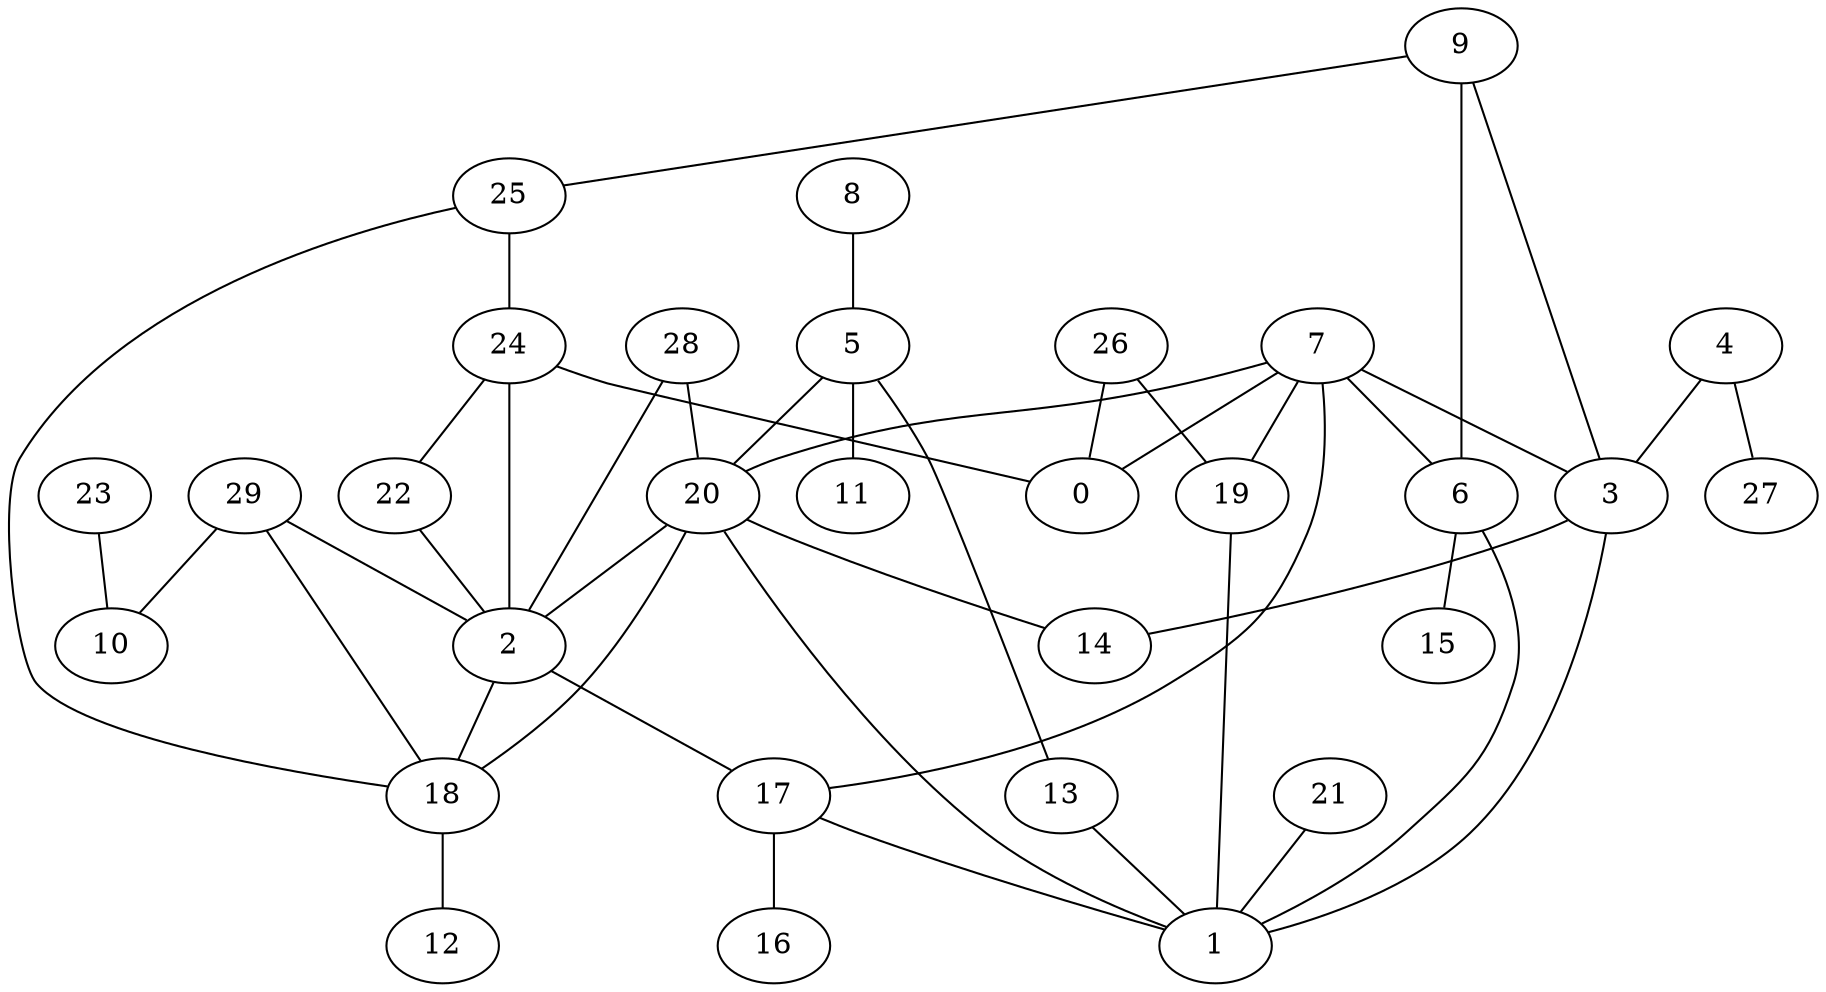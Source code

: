 digraph GG_graph {

subgraph G_graph {
edge [color = black]
"29" -> "10" [dir = none]
"29" -> "2" [dir = none]
"13" -> "1" [dir = none]
"3" -> "1" [dir = none]
"6" -> "15" [dir = none]
"6" -> "1" [dir = none]
"20" -> "14" [dir = none]
"20" -> "2" [dir = none]
"20" -> "18" [dir = none]
"20" -> "1" [dir = none]
"9" -> "6" [dir = none]
"22" -> "2" [dir = none]
"17" -> "16" [dir = none]
"28" -> "20" [dir = none]
"25" -> "24" [dir = none]
"2" -> "17" [dir = none]
"26" -> "0" [dir = none]
"5" -> "11" [dir = none]
"5" -> "20" [dir = none]
"18" -> "12" [dir = none]
"7" -> "0" [dir = none]
"7" -> "19" [dir = none]
"7" -> "20" [dir = none]
"8" -> "5" [dir = none]
"4" -> "27" [dir = none]
"4" -> "3" [dir = none]
"21" -> "1" [dir = none]
"23" -> "10" [dir = none]
"24" -> "22" [dir = none]
"7" -> "3" [dir = none]
"29" -> "18" [dir = none]
"7" -> "17" [dir = none]
"24" -> "0" [dir = none]
"26" -> "19" [dir = none]
"24" -> "2" [dir = none]
"28" -> "2" [dir = none]
"17" -> "1" [dir = none]
"2" -> "18" [dir = none]
"7" -> "6" [dir = none]
"3" -> "14" [dir = none]
"19" -> "1" [dir = none]
"5" -> "13" [dir = none]
"9" -> "3" [dir = none]
"9" -> "25" [dir = none]
"25" -> "18" [dir = none]
}

}
